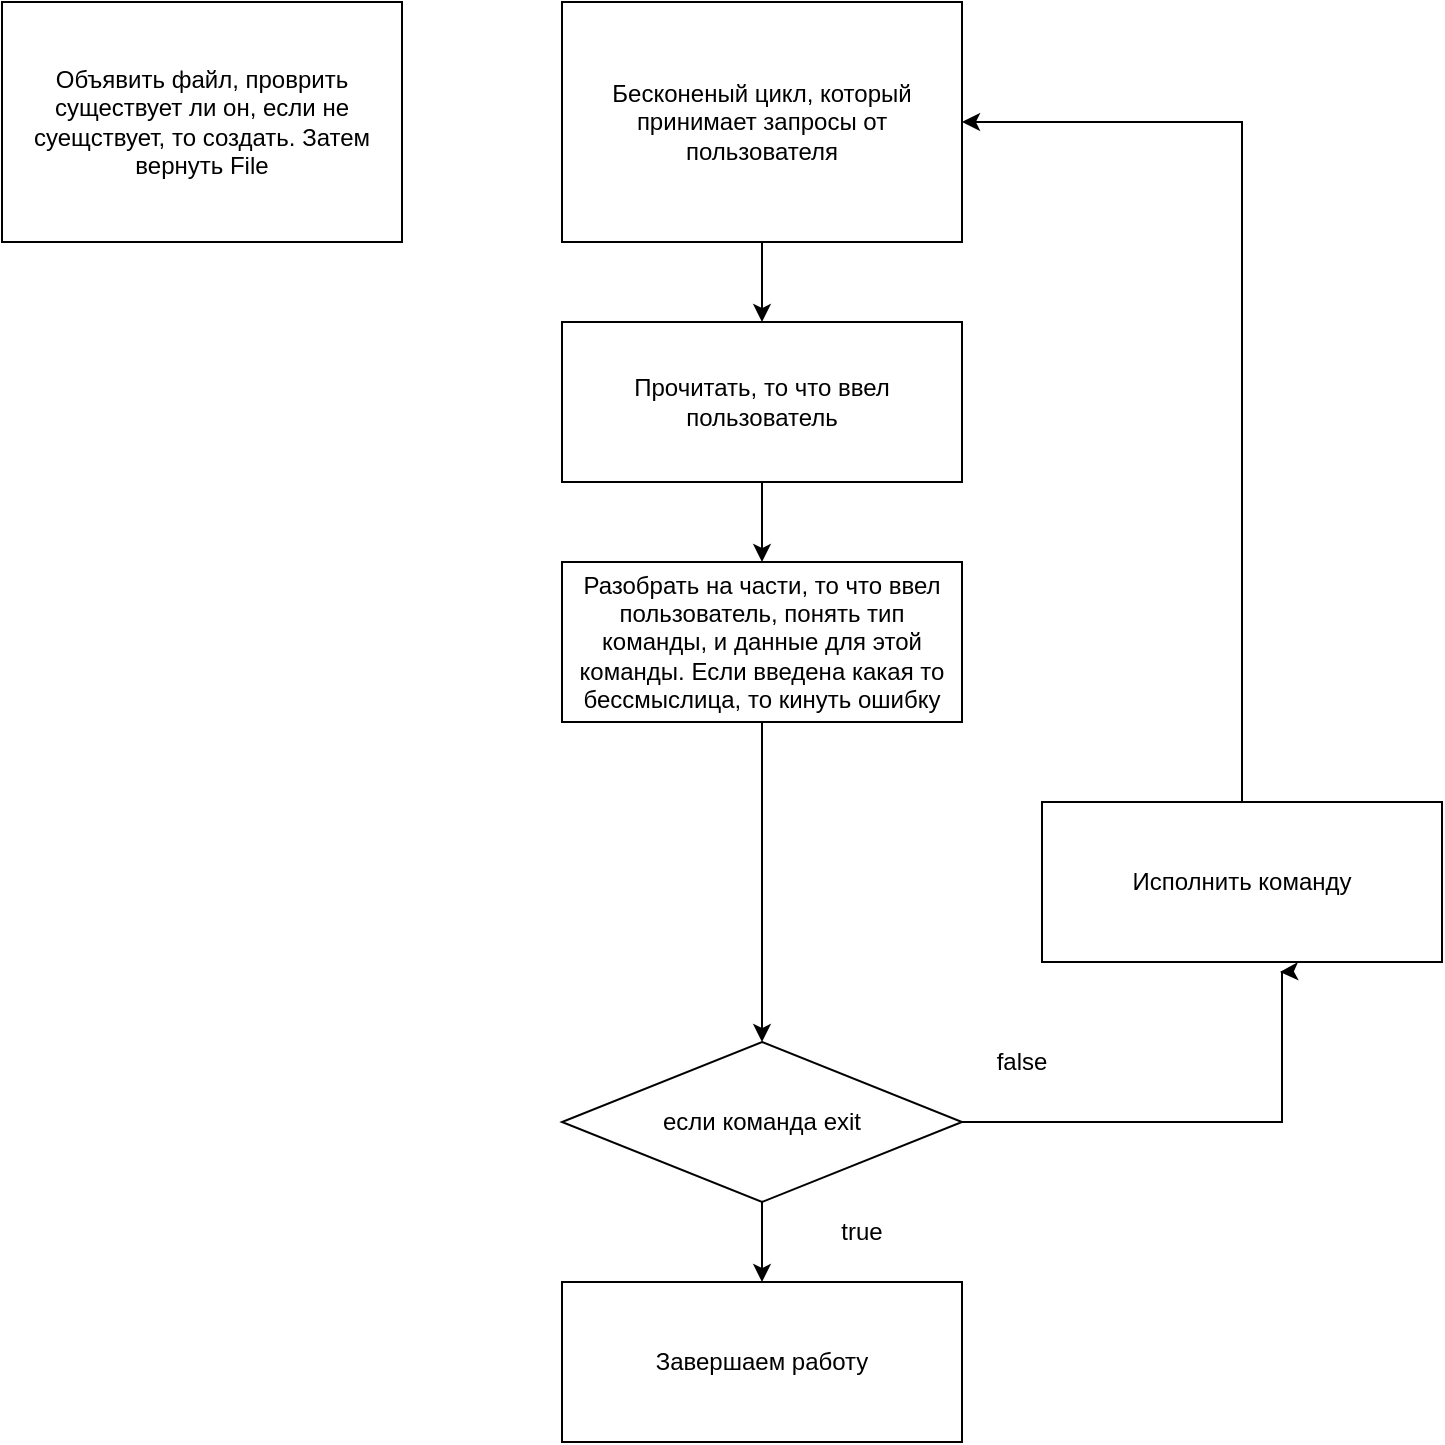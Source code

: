 <mxfile version="21.3.8" type="github">
  <diagram name="Страница 1" id="BI8dlonJ9KQ3C0ewk3rY">
    <mxGraphModel dx="1258" dy="740" grid="1" gridSize="10" guides="1" tooltips="1" connect="1" arrows="1" fold="1" page="1" pageScale="1" pageWidth="827" pageHeight="1169" math="0" shadow="0">
      <root>
        <mxCell id="0" />
        <mxCell id="1" parent="0" />
        <mxCell id="UfPoSvLCwOEUvrdILgkI-1" value="Объявить файл, проврить существует ли он, если не суещствует, то создать. Затем вернуть File&lt;br&gt;" style="rounded=0;whiteSpace=wrap;html=1;" vertex="1" parent="1">
          <mxGeometry x="80" y="40" width="200" height="120" as="geometry" />
        </mxCell>
        <mxCell id="UfPoSvLCwOEUvrdILgkI-4" style="edgeStyle=orthogonalEdgeStyle;rounded=0;orthogonalLoop=1;jettySize=auto;html=1;" edge="1" parent="1" source="UfPoSvLCwOEUvrdILgkI-2" target="UfPoSvLCwOEUvrdILgkI-3">
          <mxGeometry relative="1" as="geometry" />
        </mxCell>
        <mxCell id="UfPoSvLCwOEUvrdILgkI-2" value="Бесконеный цикл, который принимает запросы от пользователя" style="rounded=0;whiteSpace=wrap;html=1;" vertex="1" parent="1">
          <mxGeometry x="360" y="40" width="200" height="120" as="geometry" />
        </mxCell>
        <mxCell id="UfPoSvLCwOEUvrdILgkI-6" style="edgeStyle=orthogonalEdgeStyle;rounded=0;orthogonalLoop=1;jettySize=auto;html=1;entryX=0.5;entryY=0;entryDx=0;entryDy=0;" edge="1" parent="1" source="UfPoSvLCwOEUvrdILgkI-3" target="UfPoSvLCwOEUvrdILgkI-5">
          <mxGeometry relative="1" as="geometry" />
        </mxCell>
        <mxCell id="UfPoSvLCwOEUvrdILgkI-3" value="Прочитать, то что ввел пользователь" style="rounded=0;whiteSpace=wrap;html=1;" vertex="1" parent="1">
          <mxGeometry x="360" y="200" width="200" height="80" as="geometry" />
        </mxCell>
        <mxCell id="UfPoSvLCwOEUvrdILgkI-8" style="edgeStyle=orthogonalEdgeStyle;rounded=0;orthogonalLoop=1;jettySize=auto;html=1;entryX=0.5;entryY=0;entryDx=0;entryDy=0;" edge="1" parent="1" source="UfPoSvLCwOEUvrdILgkI-5" target="UfPoSvLCwOEUvrdILgkI-9">
          <mxGeometry relative="1" as="geometry">
            <mxPoint x="460" y="440" as="targetPoint" />
          </mxGeometry>
        </mxCell>
        <mxCell id="UfPoSvLCwOEUvrdILgkI-5" value="Разобрать на части, то что ввел пользователь, понять тип команды, и данные для этой команды. Если введена какая то бессмыслица, то кинуть ошибку" style="rounded=0;whiteSpace=wrap;html=1;" vertex="1" parent="1">
          <mxGeometry x="360" y="320" width="200" height="80" as="geometry" />
        </mxCell>
        <mxCell id="UfPoSvLCwOEUvrdILgkI-11" style="edgeStyle=orthogonalEdgeStyle;rounded=0;orthogonalLoop=1;jettySize=auto;html=1;" edge="1" parent="1" source="UfPoSvLCwOEUvrdILgkI-9">
          <mxGeometry relative="1" as="geometry">
            <mxPoint x="460" y="680" as="targetPoint" />
          </mxGeometry>
        </mxCell>
        <mxCell id="UfPoSvLCwOEUvrdILgkI-19" style="edgeStyle=orthogonalEdgeStyle;rounded=0;orthogonalLoop=1;jettySize=auto;html=1;entryX=0.395;entryY=1.063;entryDx=0;entryDy=0;entryPerimeter=0;" edge="1" parent="1" source="UfPoSvLCwOEUvrdILgkI-9">
          <mxGeometry relative="1" as="geometry">
            <mxPoint x="719" y="525.04" as="targetPoint" />
            <Array as="points">
              <mxPoint x="720" y="600" />
            </Array>
          </mxGeometry>
        </mxCell>
        <mxCell id="UfPoSvLCwOEUvrdILgkI-9" value="если команда exit" style="rhombus;whiteSpace=wrap;html=1;" vertex="1" parent="1">
          <mxGeometry x="360" y="560" width="200" height="80" as="geometry" />
        </mxCell>
        <mxCell id="UfPoSvLCwOEUvrdILgkI-12" value="Завершаем работу" style="rounded=0;whiteSpace=wrap;html=1;" vertex="1" parent="1">
          <mxGeometry x="360" y="680" width="200" height="80" as="geometry" />
        </mxCell>
        <mxCell id="UfPoSvLCwOEUvrdILgkI-13" value="true" style="text;html=1;strokeColor=none;fillColor=none;align=center;verticalAlign=middle;whiteSpace=wrap;rounded=0;" vertex="1" parent="1">
          <mxGeometry x="480" y="640" width="60" height="30" as="geometry" />
        </mxCell>
        <mxCell id="UfPoSvLCwOEUvrdILgkI-15" value="false" style="text;html=1;strokeColor=none;fillColor=none;align=center;verticalAlign=middle;whiteSpace=wrap;rounded=0;" vertex="1" parent="1">
          <mxGeometry x="560" y="555" width="60" height="30" as="geometry" />
        </mxCell>
        <mxCell id="UfPoSvLCwOEUvrdILgkI-21" style="edgeStyle=orthogonalEdgeStyle;rounded=0;orthogonalLoop=1;jettySize=auto;html=1;entryX=1;entryY=0.5;entryDx=0;entryDy=0;" edge="1" parent="1" source="UfPoSvLCwOEUvrdILgkI-20" target="UfPoSvLCwOEUvrdILgkI-2">
          <mxGeometry relative="1" as="geometry">
            <Array as="points">
              <mxPoint x="700" y="100" />
            </Array>
          </mxGeometry>
        </mxCell>
        <mxCell id="UfPoSvLCwOEUvrdILgkI-20" value="Исполнить команду" style="rounded=0;whiteSpace=wrap;html=1;" vertex="1" parent="1">
          <mxGeometry x="600" y="440" width="200" height="80" as="geometry" />
        </mxCell>
      </root>
    </mxGraphModel>
  </diagram>
</mxfile>
